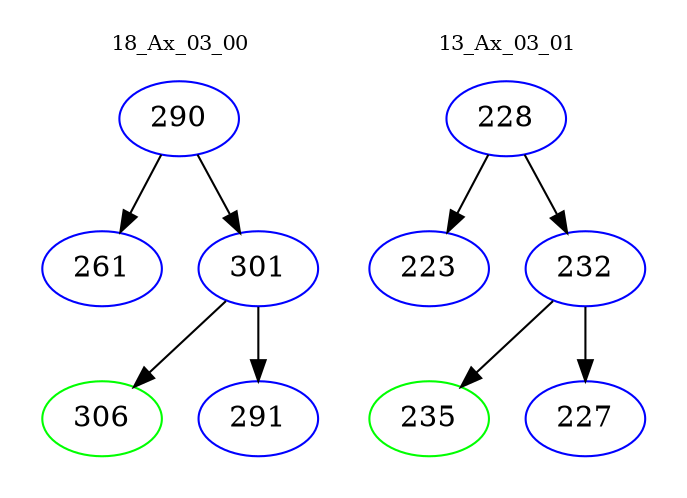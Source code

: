 digraph{
subgraph cluster_0 {
color = white
label = "18_Ax_03_00";
fontsize=10;
T0_290 [label="290", color="blue"]
T0_290 -> T0_261 [color="black"]
T0_261 [label="261", color="blue"]
T0_290 -> T0_301 [color="black"]
T0_301 [label="301", color="blue"]
T0_301 -> T0_306 [color="black"]
T0_306 [label="306", color="green"]
T0_301 -> T0_291 [color="black"]
T0_291 [label="291", color="blue"]
}
subgraph cluster_1 {
color = white
label = "13_Ax_03_01";
fontsize=10;
T1_228 [label="228", color="blue"]
T1_228 -> T1_223 [color="black"]
T1_223 [label="223", color="blue"]
T1_228 -> T1_232 [color="black"]
T1_232 [label="232", color="blue"]
T1_232 -> T1_235 [color="black"]
T1_235 [label="235", color="green"]
T1_232 -> T1_227 [color="black"]
T1_227 [label="227", color="blue"]
}
}
